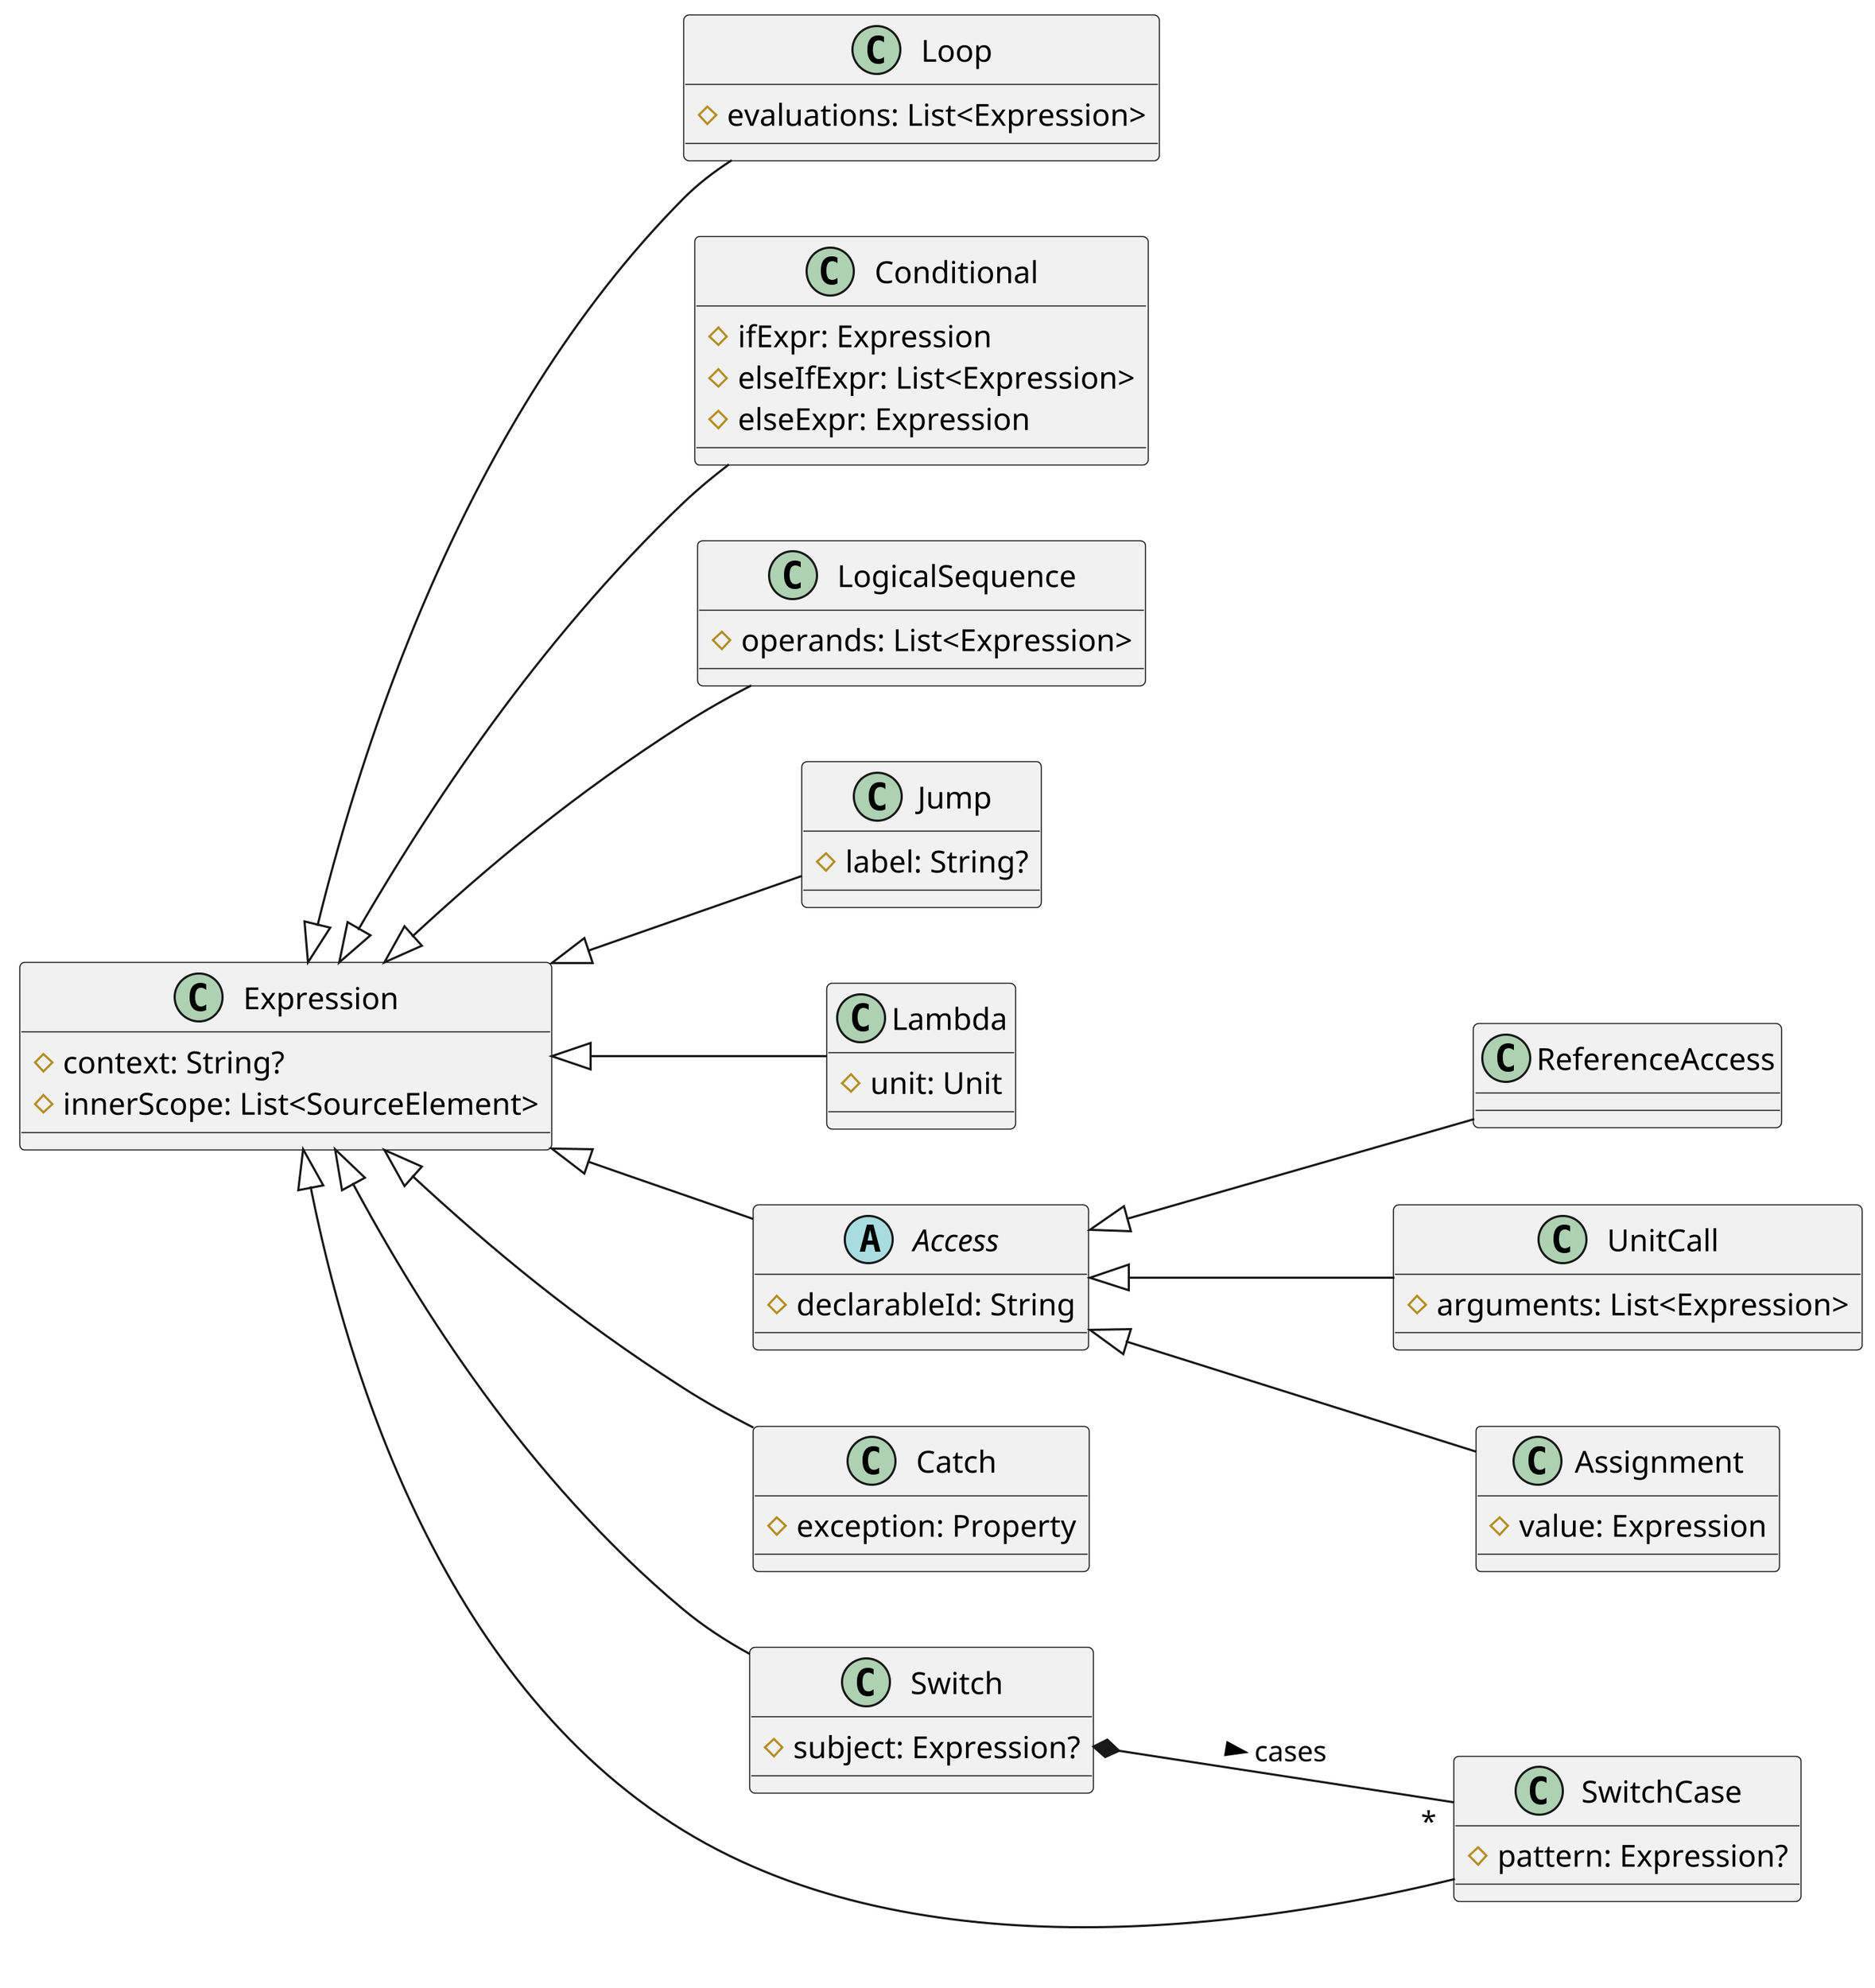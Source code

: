 @startuml
left to right direction
skinparam dpi 300

class Loop
class Conditional
class LogicalSequence
class Jump
class Lambda

abstract class Access
class ReferenceAccess
class UnitCall
class Assignment

Expression : # context: String?
Expression : # innerScope: List<SourceElement>

Expression <|-- Loop
Expression <|-- Conditional
Expression <|-- LogicalSequence
Expression <|-- Jump
Expression <|-- Lambda
Expression <|-- Catch
Expression <|-- Access
Expression <|-- Switch
Expression <|-- SwitchCase

Access : # declarableId: String

Access <|-- UnitCall
Access <|-- ReferenceAccess
Access <|-- Assignment

UnitCall : # arguments: List<Expression>

Assignment : # value: Expression

Catch : # exception: Property

Loop : # evaluations: List<Expression>

Conditional : # ifExpr: Expression
Conditional : # elseIfExpr: List<Expression>
Conditional : # elseExpr: Expression

LogicalSequence : # operands: List<Expression>

Jump : # label: String?

Lambda : # unit: Unit

Switch : # subject: Expression?
Switch *-- "*" SwitchCase : cases >

SwitchCase : # pattern: Expression?

@enduml